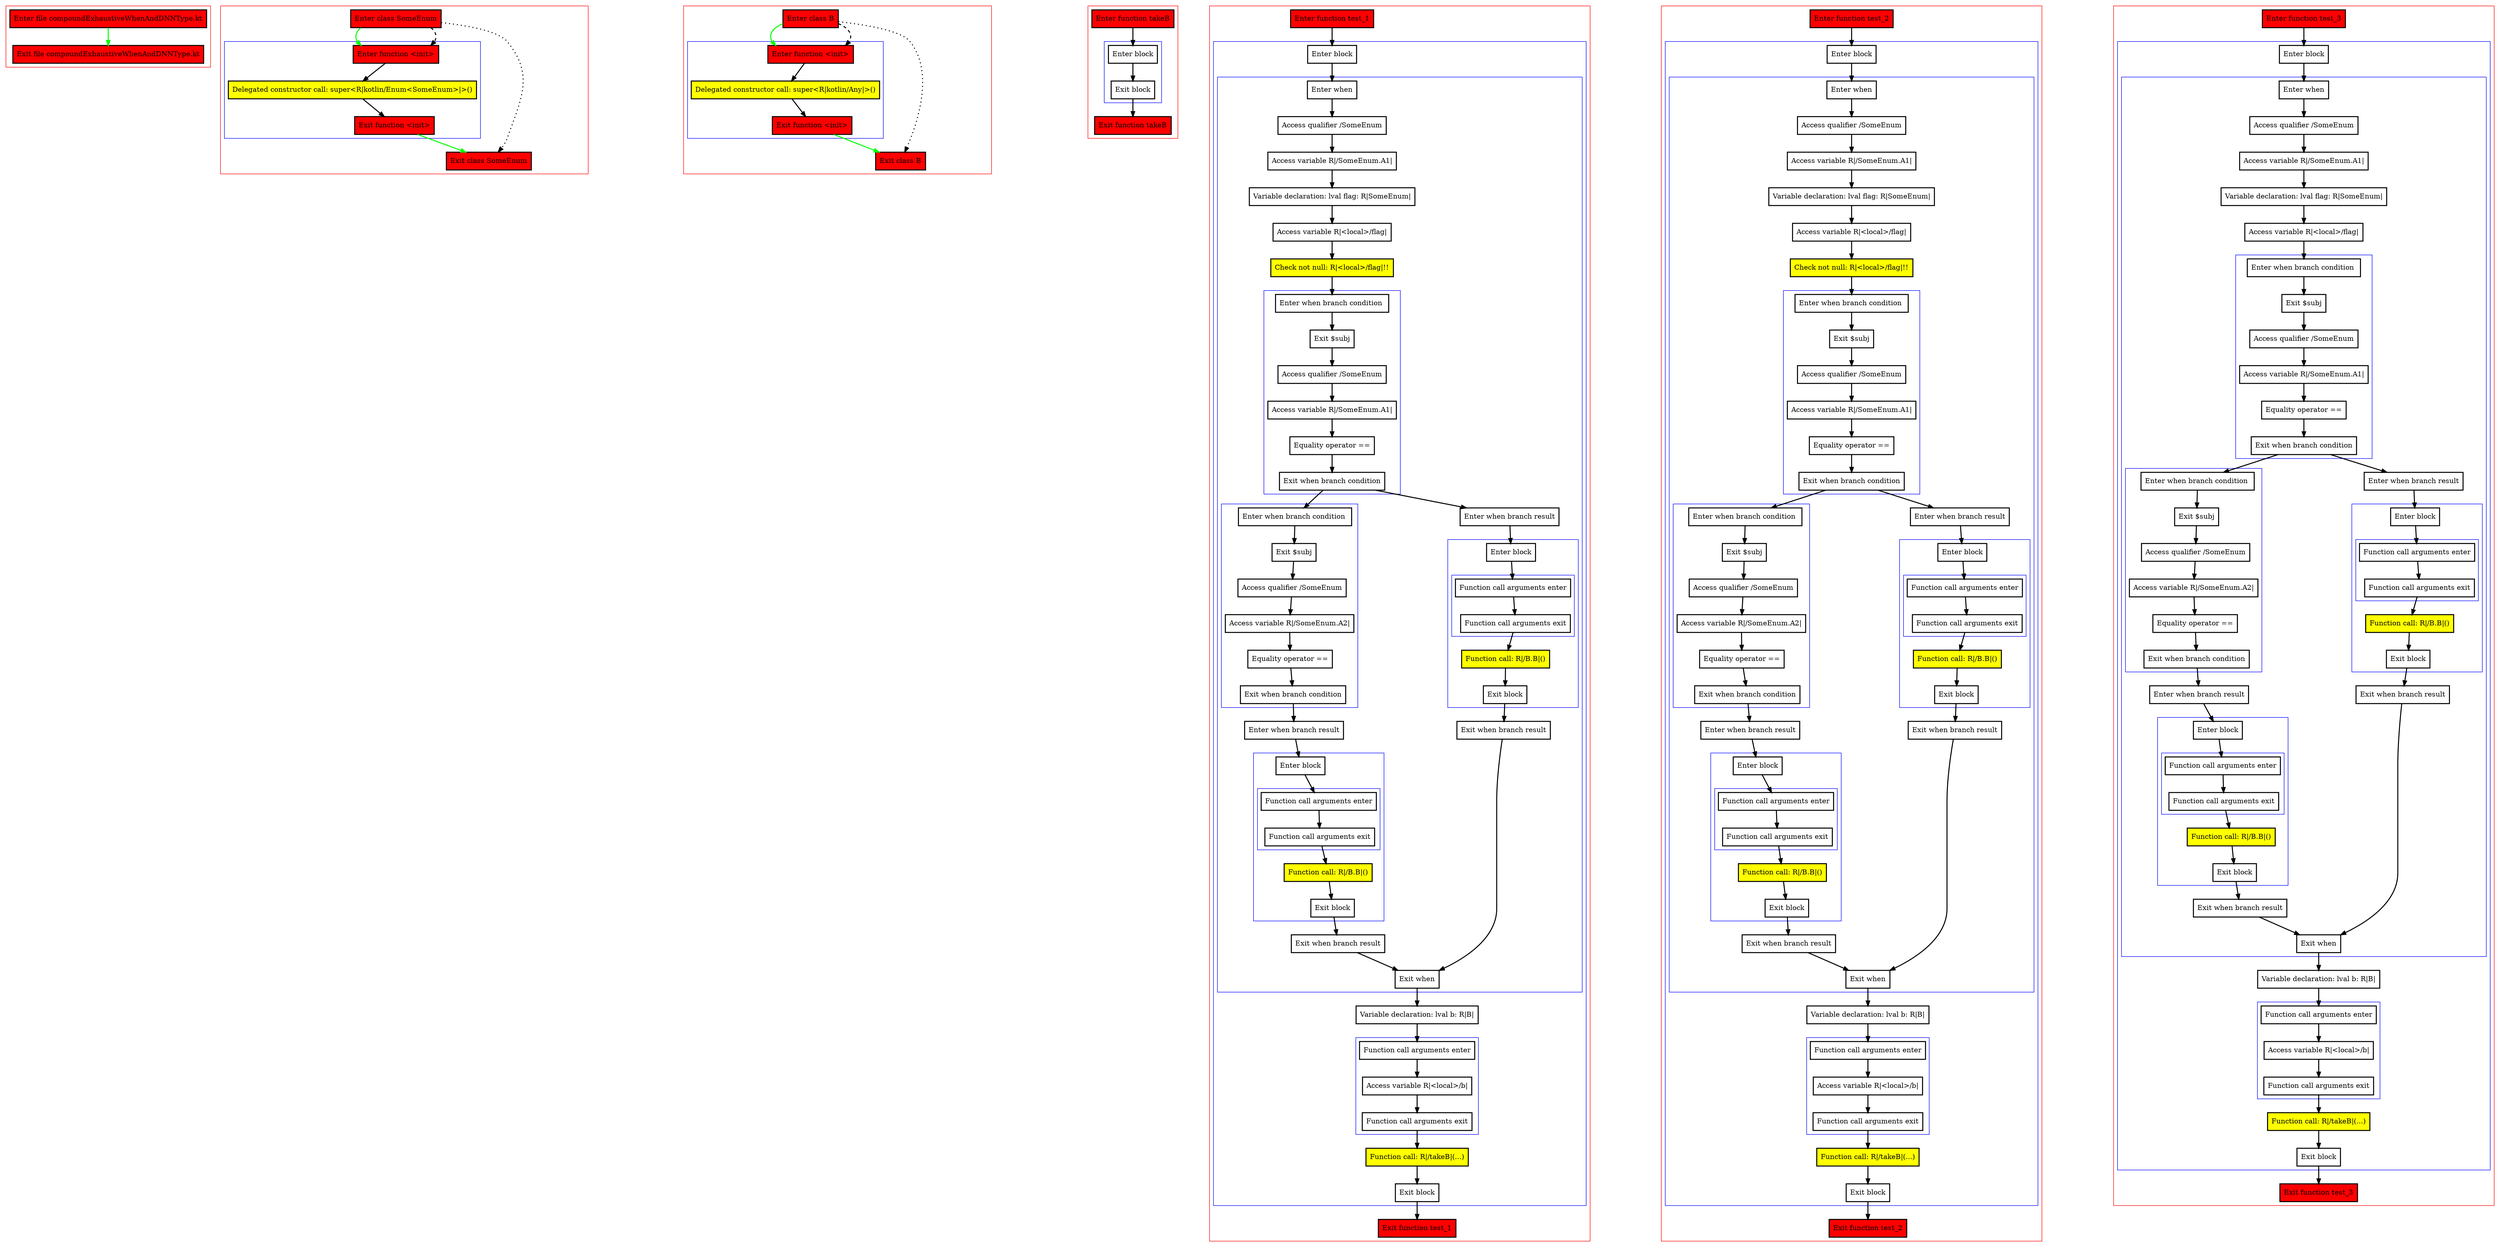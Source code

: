 digraph compoundExhaustiveWhenAndDNNType_kt {
    graph [nodesep=3]
    node [shape=box penwidth=2]
    edge [penwidth=2]

    subgraph cluster_0 {
        color=red
        0 [label="Enter file compoundExhaustiveWhenAndDNNType.kt" style="filled" fillcolor=red];
        1 [label="Exit file compoundExhaustiveWhenAndDNNType.kt" style="filled" fillcolor=red];
    }
    0 -> {1} [color=green];

    subgraph cluster_1 {
        color=red
        2 [label="Enter class SomeEnum" style="filled" fillcolor=red];
        subgraph cluster_2 {
            color=blue
            3 [label="Enter function <init>" style="filled" fillcolor=red];
            4 [label="Delegated constructor call: super<R|kotlin/Enum<SomeEnum>|>()" style="filled" fillcolor=yellow];
            5 [label="Exit function <init>" style="filled" fillcolor=red];
        }
        6 [label="Exit class SomeEnum" style="filled" fillcolor=red];
    }
    2 -> {3} [color=green];
    2 -> {6} [style=dotted];
    2 -> {3} [style=dashed];
    3 -> {4};
    4 -> {5};
    5 -> {6} [color=green];

    subgraph cluster_3 {
        color=red
        7 [label="Enter class B" style="filled" fillcolor=red];
        subgraph cluster_4 {
            color=blue
            8 [label="Enter function <init>" style="filled" fillcolor=red];
            9 [label="Delegated constructor call: super<R|kotlin/Any|>()" style="filled" fillcolor=yellow];
            10 [label="Exit function <init>" style="filled" fillcolor=red];
        }
        11 [label="Exit class B" style="filled" fillcolor=red];
    }
    7 -> {8} [color=green];
    7 -> {11} [style=dotted];
    7 -> {8} [style=dashed];
    8 -> {9};
    9 -> {10};
    10 -> {11} [color=green];

    subgraph cluster_5 {
        color=red
        12 [label="Enter function takeB" style="filled" fillcolor=red];
        subgraph cluster_6 {
            color=blue
            13 [label="Enter block"];
            14 [label="Exit block"];
        }
        15 [label="Exit function takeB" style="filled" fillcolor=red];
    }
    12 -> {13};
    13 -> {14};
    14 -> {15};

    subgraph cluster_7 {
        color=red
        16 [label="Enter function test_1" style="filled" fillcolor=red];
        subgraph cluster_8 {
            color=blue
            17 [label="Enter block"];
            subgraph cluster_9 {
                color=blue
                18 [label="Enter when"];
                19 [label="Access qualifier /SomeEnum"];
                20 [label="Access variable R|/SomeEnum.A1|"];
                21 [label="Variable declaration: lval flag: R|SomeEnum|"];
                22 [label="Access variable R|<local>/flag|"];
                23 [label="Check not null: R|<local>/flag|!!" style="filled" fillcolor=yellow];
                subgraph cluster_10 {
                    color=blue
                    24 [label="Enter when branch condition "];
                    25 [label="Exit $subj"];
                    26 [label="Access qualifier /SomeEnum"];
                    27 [label="Access variable R|/SomeEnum.A1|"];
                    28 [label="Equality operator =="];
                    29 [label="Exit when branch condition"];
                }
                subgraph cluster_11 {
                    color=blue
                    30 [label="Enter when branch condition "];
                    31 [label="Exit $subj"];
                    32 [label="Access qualifier /SomeEnum"];
                    33 [label="Access variable R|/SomeEnum.A2|"];
                    34 [label="Equality operator =="];
                    35 [label="Exit when branch condition"];
                }
                36 [label="Enter when branch result"];
                subgraph cluster_12 {
                    color=blue
                    37 [label="Enter block"];
                    subgraph cluster_13 {
                        color=blue
                        38 [label="Function call arguments enter"];
                        39 [label="Function call arguments exit"];
                    }
                    40 [label="Function call: R|/B.B|()" style="filled" fillcolor=yellow];
                    41 [label="Exit block"];
                }
                42 [label="Exit when branch result"];
                43 [label="Enter when branch result"];
                subgraph cluster_14 {
                    color=blue
                    44 [label="Enter block"];
                    subgraph cluster_15 {
                        color=blue
                        45 [label="Function call arguments enter"];
                        46 [label="Function call arguments exit"];
                    }
                    47 [label="Function call: R|/B.B|()" style="filled" fillcolor=yellow];
                    48 [label="Exit block"];
                }
                49 [label="Exit when branch result"];
                50 [label="Exit when"];
            }
            51 [label="Variable declaration: lval b: R|B|"];
            subgraph cluster_16 {
                color=blue
                52 [label="Function call arguments enter"];
                53 [label="Access variable R|<local>/b|"];
                54 [label="Function call arguments exit"];
            }
            55 [label="Function call: R|/takeB|(...)" style="filled" fillcolor=yellow];
            56 [label="Exit block"];
        }
        57 [label="Exit function test_1" style="filled" fillcolor=red];
    }
    16 -> {17};
    17 -> {18};
    18 -> {19};
    19 -> {20};
    20 -> {21};
    21 -> {22};
    22 -> {23};
    23 -> {24};
    24 -> {25};
    25 -> {26};
    26 -> {27};
    27 -> {28};
    28 -> {29};
    29 -> {30 43};
    30 -> {31};
    31 -> {32};
    32 -> {33};
    33 -> {34};
    34 -> {35};
    35 -> {36};
    36 -> {37};
    37 -> {38};
    38 -> {39};
    39 -> {40};
    40 -> {41};
    41 -> {42};
    42 -> {50};
    43 -> {44};
    44 -> {45};
    45 -> {46};
    46 -> {47};
    47 -> {48};
    48 -> {49};
    49 -> {50};
    50 -> {51};
    51 -> {52};
    52 -> {53};
    53 -> {54};
    54 -> {55};
    55 -> {56};
    56 -> {57};

    subgraph cluster_17 {
        color=red
        58 [label="Enter function test_2" style="filled" fillcolor=red];
        subgraph cluster_18 {
            color=blue
            59 [label="Enter block"];
            subgraph cluster_19 {
                color=blue
                60 [label="Enter when"];
                61 [label="Access qualifier /SomeEnum"];
                62 [label="Access variable R|/SomeEnum.A1|"];
                63 [label="Variable declaration: lval flag: R|SomeEnum|"];
                64 [label="Access variable R|<local>/flag|"];
                65 [label="Check not null: R|<local>/flag|!!" style="filled" fillcolor=yellow];
                subgraph cluster_20 {
                    color=blue
                    66 [label="Enter when branch condition "];
                    67 [label="Exit $subj"];
                    68 [label="Access qualifier /SomeEnum"];
                    69 [label="Access variable R|/SomeEnum.A1|"];
                    70 [label="Equality operator =="];
                    71 [label="Exit when branch condition"];
                }
                subgraph cluster_21 {
                    color=blue
                    72 [label="Enter when branch condition "];
                    73 [label="Exit $subj"];
                    74 [label="Access qualifier /SomeEnum"];
                    75 [label="Access variable R|/SomeEnum.A2|"];
                    76 [label="Equality operator =="];
                    77 [label="Exit when branch condition"];
                }
                78 [label="Enter when branch result"];
                subgraph cluster_22 {
                    color=blue
                    79 [label="Enter block"];
                    subgraph cluster_23 {
                        color=blue
                        80 [label="Function call arguments enter"];
                        81 [label="Function call arguments exit"];
                    }
                    82 [label="Function call: R|/B.B|()" style="filled" fillcolor=yellow];
                    83 [label="Exit block"];
                }
                84 [label="Exit when branch result"];
                85 [label="Enter when branch result"];
                subgraph cluster_24 {
                    color=blue
                    86 [label="Enter block"];
                    subgraph cluster_25 {
                        color=blue
                        87 [label="Function call arguments enter"];
                        88 [label="Function call arguments exit"];
                    }
                    89 [label="Function call: R|/B.B|()" style="filled" fillcolor=yellow];
                    90 [label="Exit block"];
                }
                91 [label="Exit when branch result"];
                92 [label="Exit when"];
            }
            93 [label="Variable declaration: lval b: R|B|"];
            subgraph cluster_26 {
                color=blue
                94 [label="Function call arguments enter"];
                95 [label="Access variable R|<local>/b|"];
                96 [label="Function call arguments exit"];
            }
            97 [label="Function call: R|/takeB|(...)" style="filled" fillcolor=yellow];
            98 [label="Exit block"];
        }
        99 [label="Exit function test_2" style="filled" fillcolor=red];
    }
    58 -> {59};
    59 -> {60};
    60 -> {61};
    61 -> {62};
    62 -> {63};
    63 -> {64};
    64 -> {65};
    65 -> {66};
    66 -> {67};
    67 -> {68};
    68 -> {69};
    69 -> {70};
    70 -> {71};
    71 -> {72 85};
    72 -> {73};
    73 -> {74};
    74 -> {75};
    75 -> {76};
    76 -> {77};
    77 -> {78};
    78 -> {79};
    79 -> {80};
    80 -> {81};
    81 -> {82};
    82 -> {83};
    83 -> {84};
    84 -> {92};
    85 -> {86};
    86 -> {87};
    87 -> {88};
    88 -> {89};
    89 -> {90};
    90 -> {91};
    91 -> {92};
    92 -> {93};
    93 -> {94};
    94 -> {95};
    95 -> {96};
    96 -> {97};
    97 -> {98};
    98 -> {99};

    subgraph cluster_27 {
        color=red
        100 [label="Enter function test_3" style="filled" fillcolor=red];
        subgraph cluster_28 {
            color=blue
            101 [label="Enter block"];
            subgraph cluster_29 {
                color=blue
                102 [label="Enter when"];
                103 [label="Access qualifier /SomeEnum"];
                104 [label="Access variable R|/SomeEnum.A1|"];
                105 [label="Variable declaration: lval flag: R|SomeEnum|"];
                106 [label="Access variable R|<local>/flag|"];
                subgraph cluster_30 {
                    color=blue
                    107 [label="Enter when branch condition "];
                    108 [label="Exit $subj"];
                    109 [label="Access qualifier /SomeEnum"];
                    110 [label="Access variable R|/SomeEnum.A1|"];
                    111 [label="Equality operator =="];
                    112 [label="Exit when branch condition"];
                }
                subgraph cluster_31 {
                    color=blue
                    113 [label="Enter when branch condition "];
                    114 [label="Exit $subj"];
                    115 [label="Access qualifier /SomeEnum"];
                    116 [label="Access variable R|/SomeEnum.A2|"];
                    117 [label="Equality operator =="];
                    118 [label="Exit when branch condition"];
                }
                119 [label="Enter when branch result"];
                subgraph cluster_32 {
                    color=blue
                    120 [label="Enter block"];
                    subgraph cluster_33 {
                        color=blue
                        121 [label="Function call arguments enter"];
                        122 [label="Function call arguments exit"];
                    }
                    123 [label="Function call: R|/B.B|()" style="filled" fillcolor=yellow];
                    124 [label="Exit block"];
                }
                125 [label="Exit when branch result"];
                126 [label="Enter when branch result"];
                subgraph cluster_34 {
                    color=blue
                    127 [label="Enter block"];
                    subgraph cluster_35 {
                        color=blue
                        128 [label="Function call arguments enter"];
                        129 [label="Function call arguments exit"];
                    }
                    130 [label="Function call: R|/B.B|()" style="filled" fillcolor=yellow];
                    131 [label="Exit block"];
                }
                132 [label="Exit when branch result"];
                133 [label="Exit when"];
            }
            134 [label="Variable declaration: lval b: R|B|"];
            subgraph cluster_36 {
                color=blue
                135 [label="Function call arguments enter"];
                136 [label="Access variable R|<local>/b|"];
                137 [label="Function call arguments exit"];
            }
            138 [label="Function call: R|/takeB|(...)" style="filled" fillcolor=yellow];
            139 [label="Exit block"];
        }
        140 [label="Exit function test_3" style="filled" fillcolor=red];
    }
    100 -> {101};
    101 -> {102};
    102 -> {103};
    103 -> {104};
    104 -> {105};
    105 -> {106};
    106 -> {107};
    107 -> {108};
    108 -> {109};
    109 -> {110};
    110 -> {111};
    111 -> {112};
    112 -> {113 126};
    113 -> {114};
    114 -> {115};
    115 -> {116};
    116 -> {117};
    117 -> {118};
    118 -> {119};
    119 -> {120};
    120 -> {121};
    121 -> {122};
    122 -> {123};
    123 -> {124};
    124 -> {125};
    125 -> {133};
    126 -> {127};
    127 -> {128};
    128 -> {129};
    129 -> {130};
    130 -> {131};
    131 -> {132};
    132 -> {133};
    133 -> {134};
    134 -> {135};
    135 -> {136};
    136 -> {137};
    137 -> {138};
    138 -> {139};
    139 -> {140};

}
